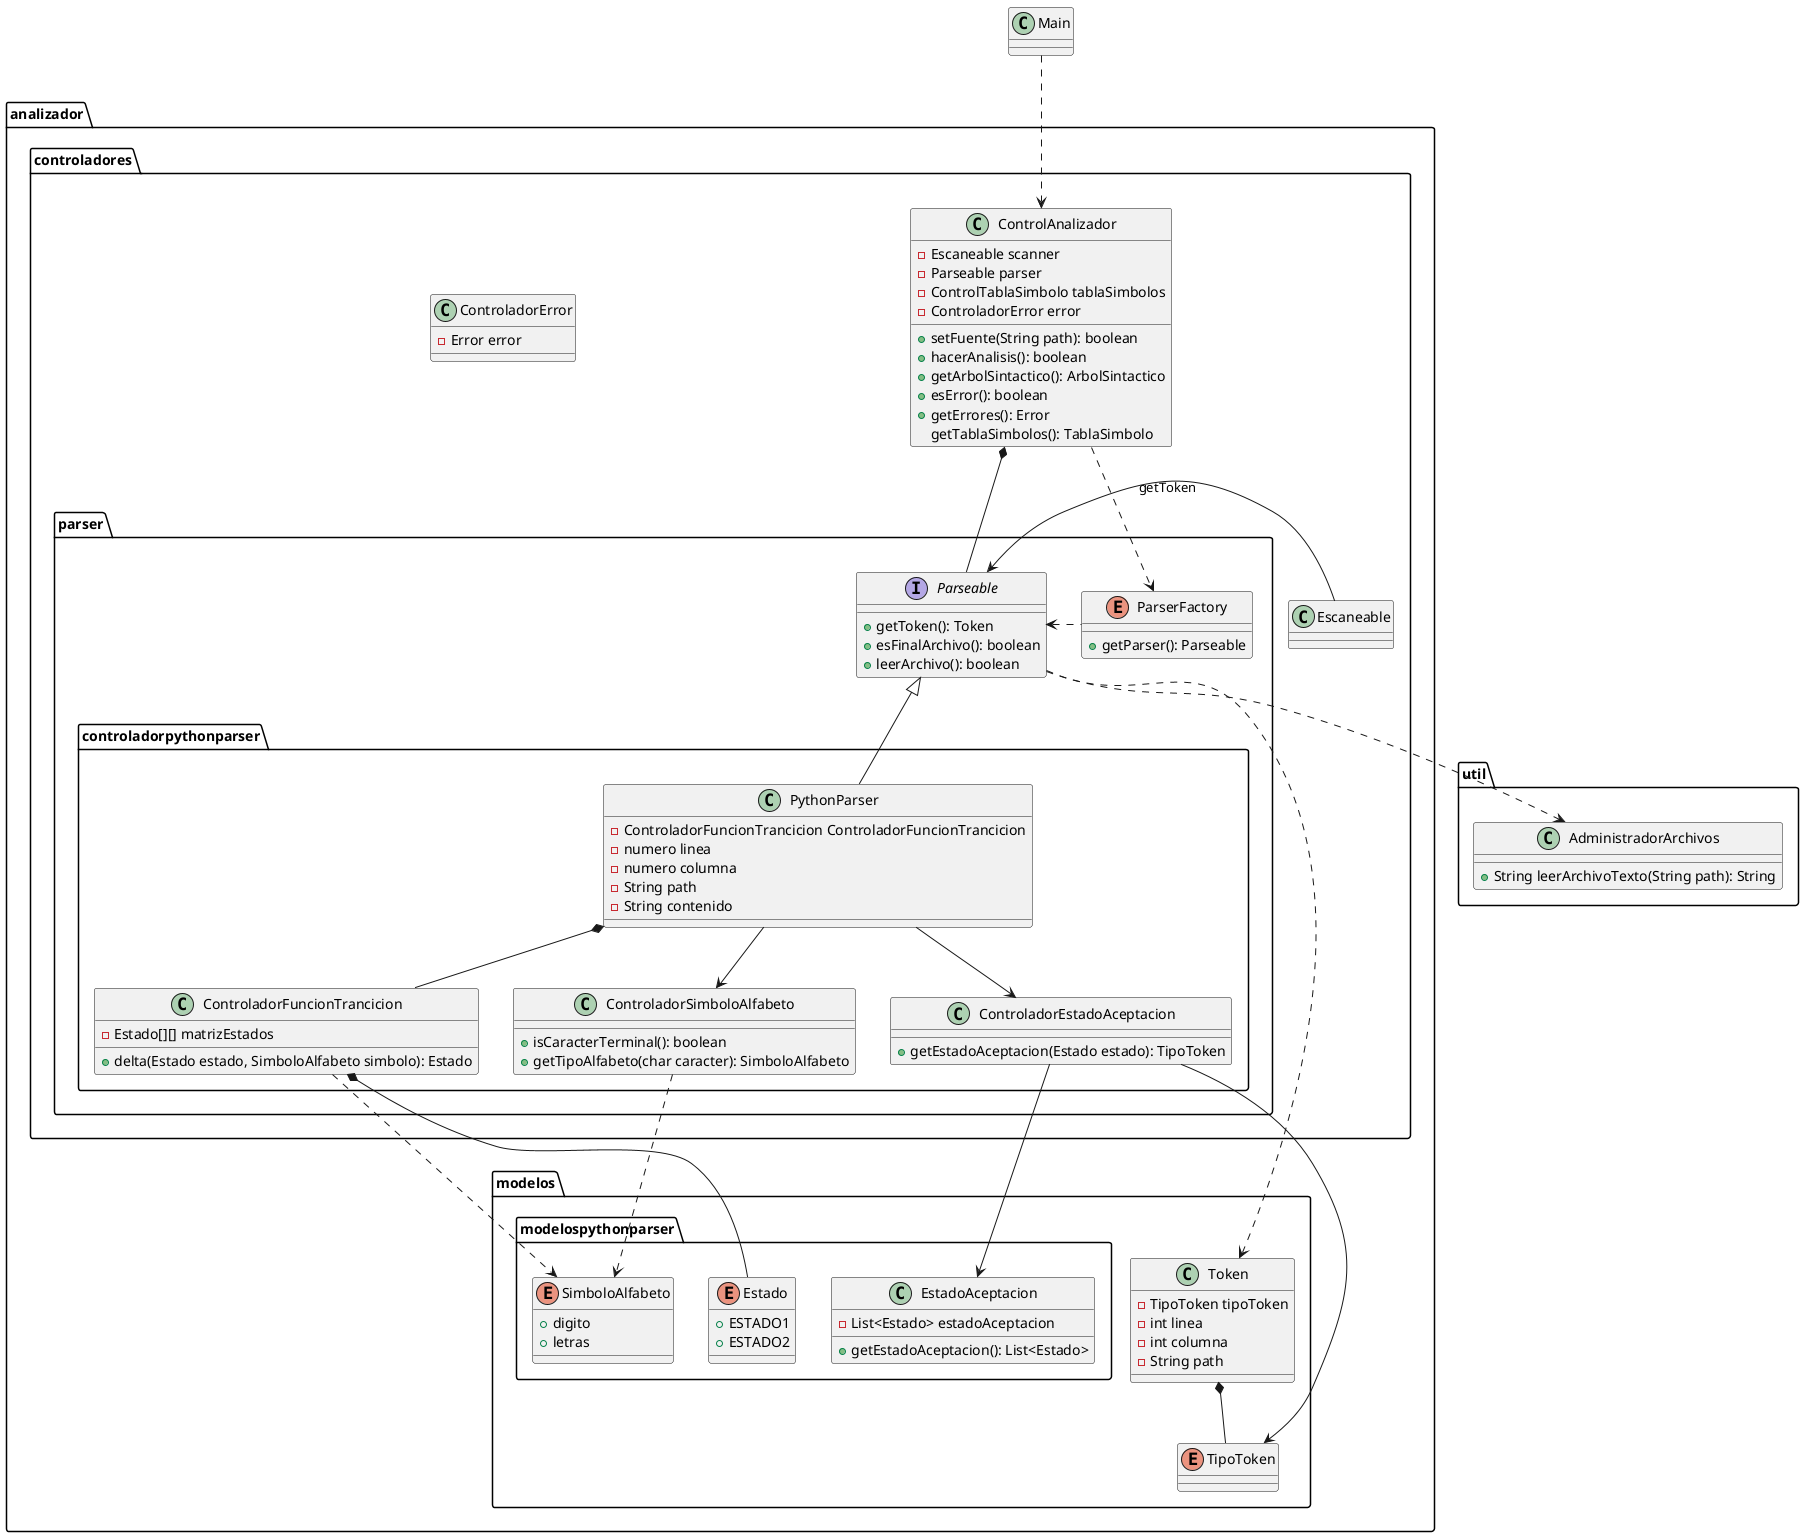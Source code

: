 @startuml diagramadeclases

class Main {

}

package analizador {

    package controladores {

        class ControlAnalizador {
            - Escaneable scanner
            - Parseable parser
            - ControlTablaSimbolo tablaSimbolos
            - ControladorError error
            + setFuente(String path): boolean
            + hacerAnalisis(): boolean
            + getArbolSintactico(): ArbolSintactico
            + esError(): boolean
            + getErrores(): Error
            getTablaSimbolos(): TablaSimbolo
        }

        class ControladorError {
            - Error error
        }

        package parser {

            enum ParserFactory {
                +getParser(): Parseable
            }

            interface Parseable {
                + getToken(): Token
                + esFinalArchivo(): boolean
                + leerArchivo(): boolean
            }

            package controladorpythonparser {
                class PythonParser {
                    - ControladorFuncionTrancicion ControladorFuncionTrancicion
                    - numero linea
                    - numero columna
                    - String path
                    - String contenido
                }

                class ControladorEstadoAceptacion {
                    + getEstadoAceptacion(Estado estado): TipoToken

                }

                class ControladorFuncionTrancicion {
                    - Estado[][] matrizEstados
                    + delta(Estado estado, SimboloAlfabeto simbolo): Estado
                }

                class ControladorSimboloAlfabeto {
                    + isCaracterTerminal(): boolean
                    + getTipoAlfabeto(char caracter): SimboloAlfabeto
                }

                PythonParser *-- ControladorFuncionTrancicion
                PythonParser --> ControladorEstadoAceptacion
                PythonParser --> ControladorSimboloAlfabeto
            }

            PythonParser -up-|> Parseable
            ParserFactory .left.> Parseable


        }

        ControlAnalizador *-- Parseable
        ControlAnalizador ..> ParserFactory

        Escaneable -right-> Parseable: getToken
    }

    package modelos {

        class Token {
            - TipoToken tipoToken
            - int linea
            - int columna
            - String path
        }

        enum TipoToken {

        }

        package modelospythonparser {
            enum Estado {
                + ESTADO1
                + ESTADO2
            }

            class EstadoAceptacion {
                - List<Estado> estadoAceptacion
                + getEstadoAceptacion(): List<Estado>
            }

            enum SimboloAlfabeto {
                + digito
                + letras
            }
        }

        Token *-- TipoToken

    }


    Parseable ..> Token
    ControladorEstadoAceptacion --> EstadoAceptacion
    ControladorEstadoAceptacion --> TipoToken
    ControladorFuncionTrancicion *-- Estado
    ControladorFuncionTrancicion ..> SimboloAlfabeto
    ControladorSimboloAlfabeto ..> SimboloAlfabeto

}

package util {
    class AdministradorArchivos {
        + String leerArchivoTexto(String path): String
    }
}

Parseable  ..>AdministradorArchivos
Main .down.> ControlAnalizador

@enduml

